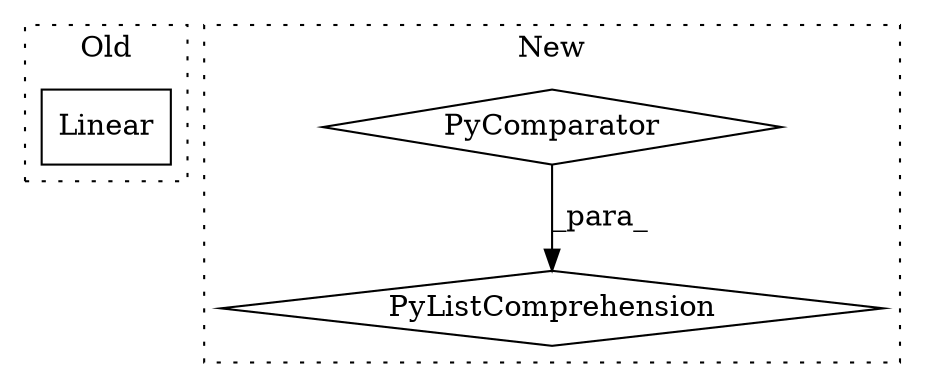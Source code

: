 digraph G {
subgraph cluster0 {
1 [label="Linear" a="32" s="2297,2317" l="7,1" shape="box"];
label = "Old";
style="dotted";
}
subgraph cluster1 {
2 [label="PyComparator" a="113" s="674" l="37" shape="diamond"];
3 [label="PyListComprehension" a="109" s="585" l="134" shape="diamond"];
label = "New";
style="dotted";
}
2 -> 3 [label="_para_"];
}